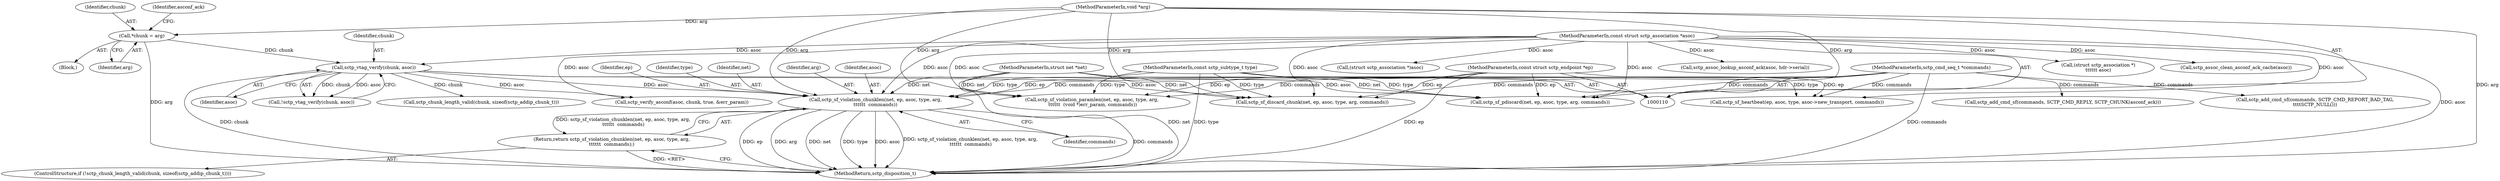 digraph "0_linux_9de7922bc709eee2f609cd01d98aaedc4cf5ea74_1@pointer" {
"1000177" [label="(Call,sctp_sf_violation_chunklen(net, ep, asoc, type, arg,\n\t\t\t\t\t\t  commands))"];
"1000111" [label="(MethodParameterIn,struct net *net)"];
"1000112" [label="(MethodParameterIn,const struct sctp_endpoint *ep)"];
"1000134" [label="(Call,sctp_vtag_verify(chunk, asoc))"];
"1000119" [label="(Call,*chunk = arg)"];
"1000115" [label="(MethodParameterIn,void *arg)"];
"1000113" [label="(MethodParameterIn,const struct sctp_association *asoc)"];
"1000114" [label="(MethodParameterIn,const sctp_subtype_t type)"];
"1000116" [label="(MethodParameterIn,sctp_cmd_seq_t *commands)"];
"1000176" [label="(Return,return sctp_sf_violation_chunklen(net, ep, asoc, type, arg,\n\t\t\t\t\t\t  commands);)"];
"1000112" [label="(MethodParameterIn,const struct sctp_endpoint *ep)"];
"1000178" [label="(Identifier,net)"];
"1000143" [label="(Call,sctp_sf_pdiscard(net, ep, asoc, type, arg, commands))"];
"1000115" [label="(MethodParameterIn,void *arg)"];
"1000177" [label="(Call,sctp_sf_violation_chunklen(net, ep, asoc, type, arg,\n\t\t\t\t\t\t  commands))"];
"1000298" [label="(Call,sctp_sf_heartbeat(ep, asoc, type, asoc->new_transport, commands))"];
"1000136" [label="(Identifier,asoc)"];
"1000163" [label="(Call,sctp_sf_discard_chunk(net, ep, asoc, type, arg, commands))"];
"1000116" [label="(MethodParameterIn,sctp_cmd_seq_t *commands)"];
"1000288" [label="(Call,sctp_add_cmd_sf(commands, SCTP_CMD_REPLY, SCTP_CHUNK(asconf_ack)))"];
"1000170" [label="(ControlStructure,if (!sctp_chunk_length_valid(chunk, sizeof(sctp_addip_chunk_t))))"];
"1000182" [label="(Identifier,arg)"];
"1000134" [label="(Call,sctp_vtag_verify(chunk, asoc))"];
"1000133" [label="(Call,!sctp_vtag_verify(chunk, asoc))"];
"1000119" [label="(Call,*chunk = arg)"];
"1000180" [label="(Identifier,asoc)"];
"1000201" [label="(Call,sctp_verify_asconf(asoc, chunk, true, &err_param))"];
"1000208" [label="(Call,sctp_sf_violation_paramlen(net, ep, asoc, type, arg,\n \t\t\t\t\t\t  (void *)err_param, commands))"];
"1000315" [label="(MethodReturn,sctp_disposition_t)"];
"1000135" [label="(Identifier,chunk)"];
"1000117" [label="(Block,)"];
"1000121" [label="(Identifier,arg)"];
"1000183" [label="(Identifier,commands)"];
"1000179" [label="(Identifier,ep)"];
"1000234" [label="(Call,sctp_assoc_clean_asconf_ack_cache(asoc))"];
"1000111" [label="(MethodParameterIn,struct net *net)"];
"1000181" [label="(Identifier,type)"];
"1000176" [label="(Return,return sctp_sf_violation_chunklen(net, ep, asoc, type, arg,\n\t\t\t\t\t\t  commands);)"];
"1000120" [label="(Identifier,chunk)"];
"1000124" [label="(Identifier,asconf_ack)"];
"1000308" [label="(Call,(struct sctp_association *)asoc)"];
"1000138" [label="(Call,sctp_add_cmd_sf(commands, SCTP_CMD_REPORT_BAD_TAG,\n\t\t\t\tSCTP_NULL()))"];
"1000114" [label="(MethodParameterIn,const sctp_subtype_t type)"];
"1000262" [label="(Call,sctp_assoc_lookup_asconf_ack(asoc, hdr->serial))"];
"1000113" [label="(MethodParameterIn,const struct sctp_association *asoc)"];
"1000172" [label="(Call,sctp_chunk_length_valid(chunk, sizeof(sctp_addip_chunk_t)))"];
"1000239" [label="(Call,(struct sctp_association *)\n\t\t\t\t\t\t asoc)"];
"1000177" -> "1000176"  [label="AST: "];
"1000177" -> "1000183"  [label="CFG: "];
"1000178" -> "1000177"  [label="AST: "];
"1000179" -> "1000177"  [label="AST: "];
"1000180" -> "1000177"  [label="AST: "];
"1000181" -> "1000177"  [label="AST: "];
"1000182" -> "1000177"  [label="AST: "];
"1000183" -> "1000177"  [label="AST: "];
"1000176" -> "1000177"  [label="CFG: "];
"1000177" -> "1000315"  [label="DDG: ep"];
"1000177" -> "1000315"  [label="DDG: arg"];
"1000177" -> "1000315"  [label="DDG: net"];
"1000177" -> "1000315"  [label="DDG: type"];
"1000177" -> "1000315"  [label="DDG: asoc"];
"1000177" -> "1000315"  [label="DDG: sctp_sf_violation_chunklen(net, ep, asoc, type, arg,\n\t\t\t\t\t\t  commands)"];
"1000177" -> "1000315"  [label="DDG: commands"];
"1000177" -> "1000176"  [label="DDG: sctp_sf_violation_chunklen(net, ep, asoc, type, arg,\n\t\t\t\t\t\t  commands)"];
"1000111" -> "1000177"  [label="DDG: net"];
"1000112" -> "1000177"  [label="DDG: ep"];
"1000134" -> "1000177"  [label="DDG: asoc"];
"1000113" -> "1000177"  [label="DDG: asoc"];
"1000114" -> "1000177"  [label="DDG: type"];
"1000115" -> "1000177"  [label="DDG: arg"];
"1000116" -> "1000177"  [label="DDG: commands"];
"1000111" -> "1000110"  [label="AST: "];
"1000111" -> "1000315"  [label="DDG: net"];
"1000111" -> "1000143"  [label="DDG: net"];
"1000111" -> "1000163"  [label="DDG: net"];
"1000111" -> "1000208"  [label="DDG: net"];
"1000112" -> "1000110"  [label="AST: "];
"1000112" -> "1000315"  [label="DDG: ep"];
"1000112" -> "1000143"  [label="DDG: ep"];
"1000112" -> "1000163"  [label="DDG: ep"];
"1000112" -> "1000208"  [label="DDG: ep"];
"1000112" -> "1000298"  [label="DDG: ep"];
"1000134" -> "1000133"  [label="AST: "];
"1000134" -> "1000136"  [label="CFG: "];
"1000135" -> "1000134"  [label="AST: "];
"1000136" -> "1000134"  [label="AST: "];
"1000133" -> "1000134"  [label="CFG: "];
"1000134" -> "1000315"  [label="DDG: chunk"];
"1000134" -> "1000133"  [label="DDG: chunk"];
"1000134" -> "1000133"  [label="DDG: asoc"];
"1000119" -> "1000134"  [label="DDG: chunk"];
"1000113" -> "1000134"  [label="DDG: asoc"];
"1000134" -> "1000143"  [label="DDG: asoc"];
"1000134" -> "1000163"  [label="DDG: asoc"];
"1000134" -> "1000172"  [label="DDG: chunk"];
"1000134" -> "1000201"  [label="DDG: asoc"];
"1000119" -> "1000117"  [label="AST: "];
"1000119" -> "1000121"  [label="CFG: "];
"1000120" -> "1000119"  [label="AST: "];
"1000121" -> "1000119"  [label="AST: "];
"1000124" -> "1000119"  [label="CFG: "];
"1000119" -> "1000315"  [label="DDG: arg"];
"1000115" -> "1000119"  [label="DDG: arg"];
"1000115" -> "1000110"  [label="AST: "];
"1000115" -> "1000315"  [label="DDG: arg"];
"1000115" -> "1000143"  [label="DDG: arg"];
"1000115" -> "1000163"  [label="DDG: arg"];
"1000115" -> "1000208"  [label="DDG: arg"];
"1000113" -> "1000110"  [label="AST: "];
"1000113" -> "1000315"  [label="DDG: asoc"];
"1000113" -> "1000143"  [label="DDG: asoc"];
"1000113" -> "1000163"  [label="DDG: asoc"];
"1000113" -> "1000201"  [label="DDG: asoc"];
"1000113" -> "1000208"  [label="DDG: asoc"];
"1000113" -> "1000234"  [label="DDG: asoc"];
"1000113" -> "1000239"  [label="DDG: asoc"];
"1000113" -> "1000262"  [label="DDG: asoc"];
"1000113" -> "1000298"  [label="DDG: asoc"];
"1000113" -> "1000308"  [label="DDG: asoc"];
"1000114" -> "1000110"  [label="AST: "];
"1000114" -> "1000315"  [label="DDG: type"];
"1000114" -> "1000143"  [label="DDG: type"];
"1000114" -> "1000163"  [label="DDG: type"];
"1000114" -> "1000208"  [label="DDG: type"];
"1000114" -> "1000298"  [label="DDG: type"];
"1000116" -> "1000110"  [label="AST: "];
"1000116" -> "1000315"  [label="DDG: commands"];
"1000116" -> "1000138"  [label="DDG: commands"];
"1000116" -> "1000143"  [label="DDG: commands"];
"1000116" -> "1000163"  [label="DDG: commands"];
"1000116" -> "1000208"  [label="DDG: commands"];
"1000116" -> "1000288"  [label="DDG: commands"];
"1000116" -> "1000298"  [label="DDG: commands"];
"1000176" -> "1000170"  [label="AST: "];
"1000315" -> "1000176"  [label="CFG: "];
"1000176" -> "1000315"  [label="DDG: <RET>"];
}
